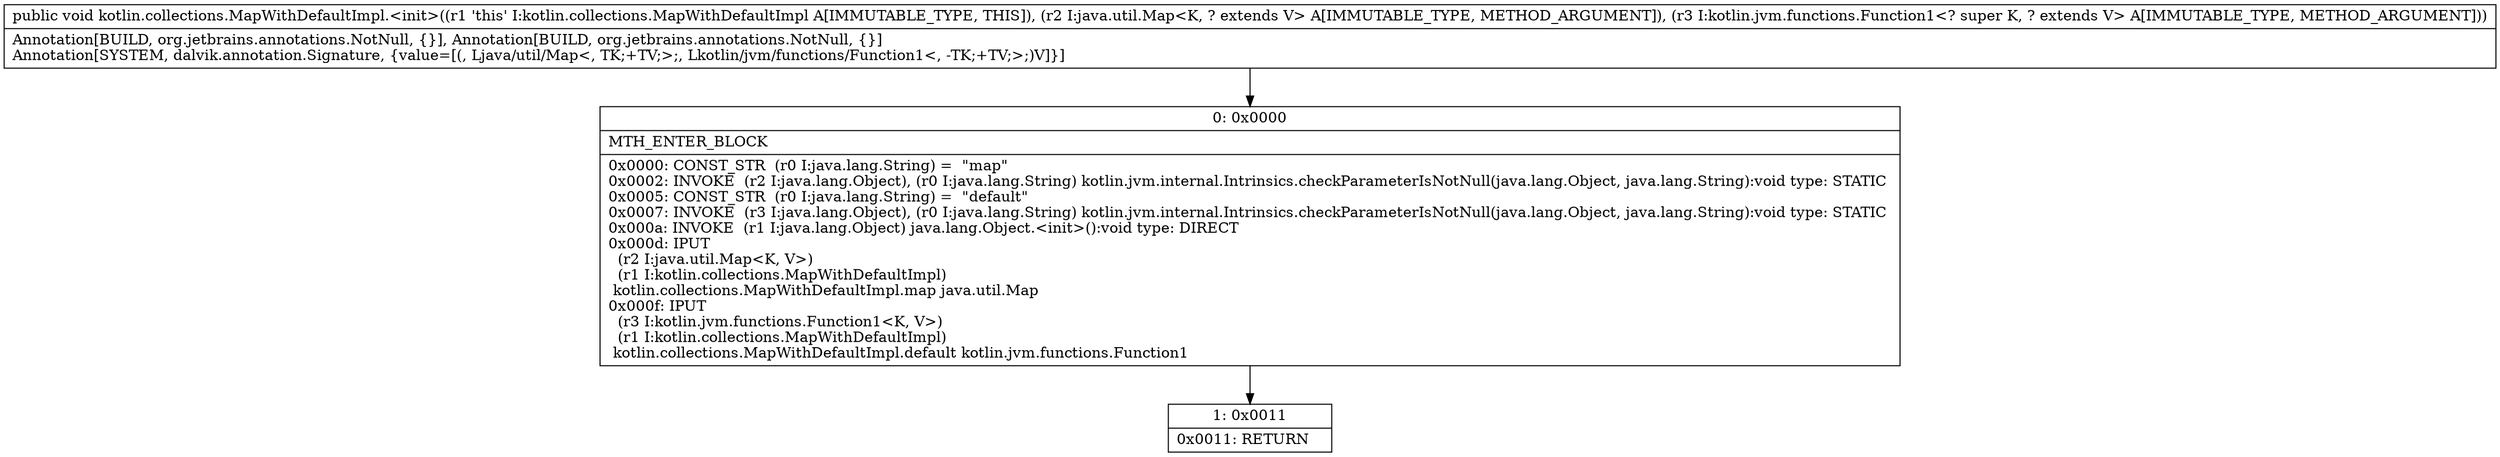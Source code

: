 digraph "CFG forkotlin.collections.MapWithDefaultImpl.\<init\>(Ljava\/util\/Map;Lkotlin\/jvm\/functions\/Function1;)V" {
Node_0 [shape=record,label="{0\:\ 0x0000|MTH_ENTER_BLOCK\l|0x0000: CONST_STR  (r0 I:java.lang.String) =  \"map\" \l0x0002: INVOKE  (r2 I:java.lang.Object), (r0 I:java.lang.String) kotlin.jvm.internal.Intrinsics.checkParameterIsNotNull(java.lang.Object, java.lang.String):void type: STATIC \l0x0005: CONST_STR  (r0 I:java.lang.String) =  \"default\" \l0x0007: INVOKE  (r3 I:java.lang.Object), (r0 I:java.lang.String) kotlin.jvm.internal.Intrinsics.checkParameterIsNotNull(java.lang.Object, java.lang.String):void type: STATIC \l0x000a: INVOKE  (r1 I:java.lang.Object) java.lang.Object.\<init\>():void type: DIRECT \l0x000d: IPUT  \l  (r2 I:java.util.Map\<K, V\>)\l  (r1 I:kotlin.collections.MapWithDefaultImpl)\l kotlin.collections.MapWithDefaultImpl.map java.util.Map \l0x000f: IPUT  \l  (r3 I:kotlin.jvm.functions.Function1\<K, V\>)\l  (r1 I:kotlin.collections.MapWithDefaultImpl)\l kotlin.collections.MapWithDefaultImpl.default kotlin.jvm.functions.Function1 \l}"];
Node_1 [shape=record,label="{1\:\ 0x0011|0x0011: RETURN   \l}"];
MethodNode[shape=record,label="{public void kotlin.collections.MapWithDefaultImpl.\<init\>((r1 'this' I:kotlin.collections.MapWithDefaultImpl A[IMMUTABLE_TYPE, THIS]), (r2 I:java.util.Map\<K, ? extends V\> A[IMMUTABLE_TYPE, METHOD_ARGUMENT]), (r3 I:kotlin.jvm.functions.Function1\<? super K, ? extends V\> A[IMMUTABLE_TYPE, METHOD_ARGUMENT]))  | Annotation[BUILD, org.jetbrains.annotations.NotNull, \{\}], Annotation[BUILD, org.jetbrains.annotations.NotNull, \{\}]\lAnnotation[SYSTEM, dalvik.annotation.Signature, \{value=[(, Ljava\/util\/Map\<, TK;+TV;\>;, Lkotlin\/jvm\/functions\/Function1\<, \-TK;+TV;\>;)V]\}]\l}"];
MethodNode -> Node_0;
Node_0 -> Node_1;
}


